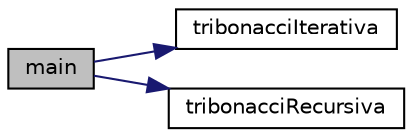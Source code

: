 digraph "main"
{
 // LATEX_PDF_SIZE
  edge [fontname="Helvetica",fontsize="10",labelfontname="Helvetica",labelfontsize="10"];
  node [fontname="Helvetica",fontsize="10",shape=record];
  rankdir="LR";
  Node1 [label="main",height=0.2,width=0.4,color="black", fillcolor="grey75", style="filled", fontcolor="black",tooltip=" "];
  Node1 -> Node2 [color="midnightblue",fontsize="10",style="solid",fontname="Helvetica"];
  Node2 [label="tribonacciIterativa",height=0.2,width=0.4,color="black", fillcolor="white", style="filled",URL="$1_8cpp.html#a3210c4cd4c5d47a8307b30d4bc90f48f",tooltip="Funcao que calcula o n-ésimo termo da sequencia tribonacci."];
  Node1 -> Node3 [color="midnightblue",fontsize="10",style="solid",fontname="Helvetica"];
  Node3 [label="tribonacciRecursiva",height=0.2,width=0.4,color="black", fillcolor="white", style="filled",URL="$1_8cpp.html#a445aa2fbdb2a0557876272b2455c2c9c",tooltip="Funcao que calcula o n-ésimo termo da sequencia tribonacci."];
}

